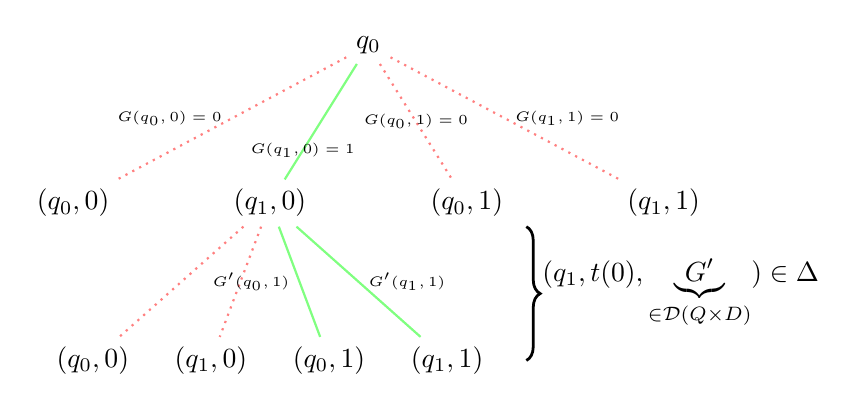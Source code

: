 \begin{tikzpicture}[
    level distance = 2cm,
    level 1/.style = {
      sibling distance = 2.5cm
    },
    level 2/.style = {
      sibling distance = 1.5cm
    },
    posedge/.style = {
      thick, green!50
    },
    negedge/.style = {
      thick, red!50, dotted
    }
  ]
  \node (root) {$q_{0}$} {
    child { node (ll) {$(q_{0}, 0)$}; }
    child { node (lr) {$(q_{1}, 0)$} {
      child { node (2ll) {$(q_{0}, 0)$}; }
      child { node (2lr) {$(q_{1}, 0)$}; }
      child { node (2rl) {$(q_{0}, 1)$}; }
      child { node (2rr) {$(q_{1}, 1)$}; }
    };}
    child { node (rl) {$(q_{0}, 1)$}; }
    child { node (rr) {$(q_{1}, 1)$}; }
  };

  \draw [negedge] (root) to node[left] {\textcolor{black}{\tiny$G(q_{0}, 0) = 0$}} (ll);
  \draw [negedge] (root) to node {\textcolor{black}{\tiny$G(q_{0}, 1) = 0$}} (rl);
  \draw [negedge] (root) to node[right] {\textcolor{black}{\tiny$G(q_{1}, 1) = 0$}} (rr);
  \draw [posedge] (root) to node[near end] {\textcolor{black}{\tiny$G(q_{1}, 0) = 1$}} (lr);

  \draw [negedge] (lr) to (2ll);
  \draw [negedge] (lr) to (2lr);
  \draw [posedge] (lr) to node[left]  {\textcolor{black}{\tiny$G'(q_{0}, 1)$}} (2rl);
  \draw [posedge] (lr) to node[right] {\textcolor{black}{\tiny$G'(q_{1}, 1)$}} (2rr);

  \node (dummy) at (lr.south east-|2rr.east) {};
  \draw [ decoration = { brace, amplitude = 5pt, raise = 12pt},
    decorate, draw, line width = 1pt] (dummy.center) -- node [right, xshift = 14pt] {
      $(q_{1}, t(0), \underbrace{G'}_{\in\mathcal{D}(Q\times D)})\in\Delta$} (2rr.east);
\end{tikzpicture}
